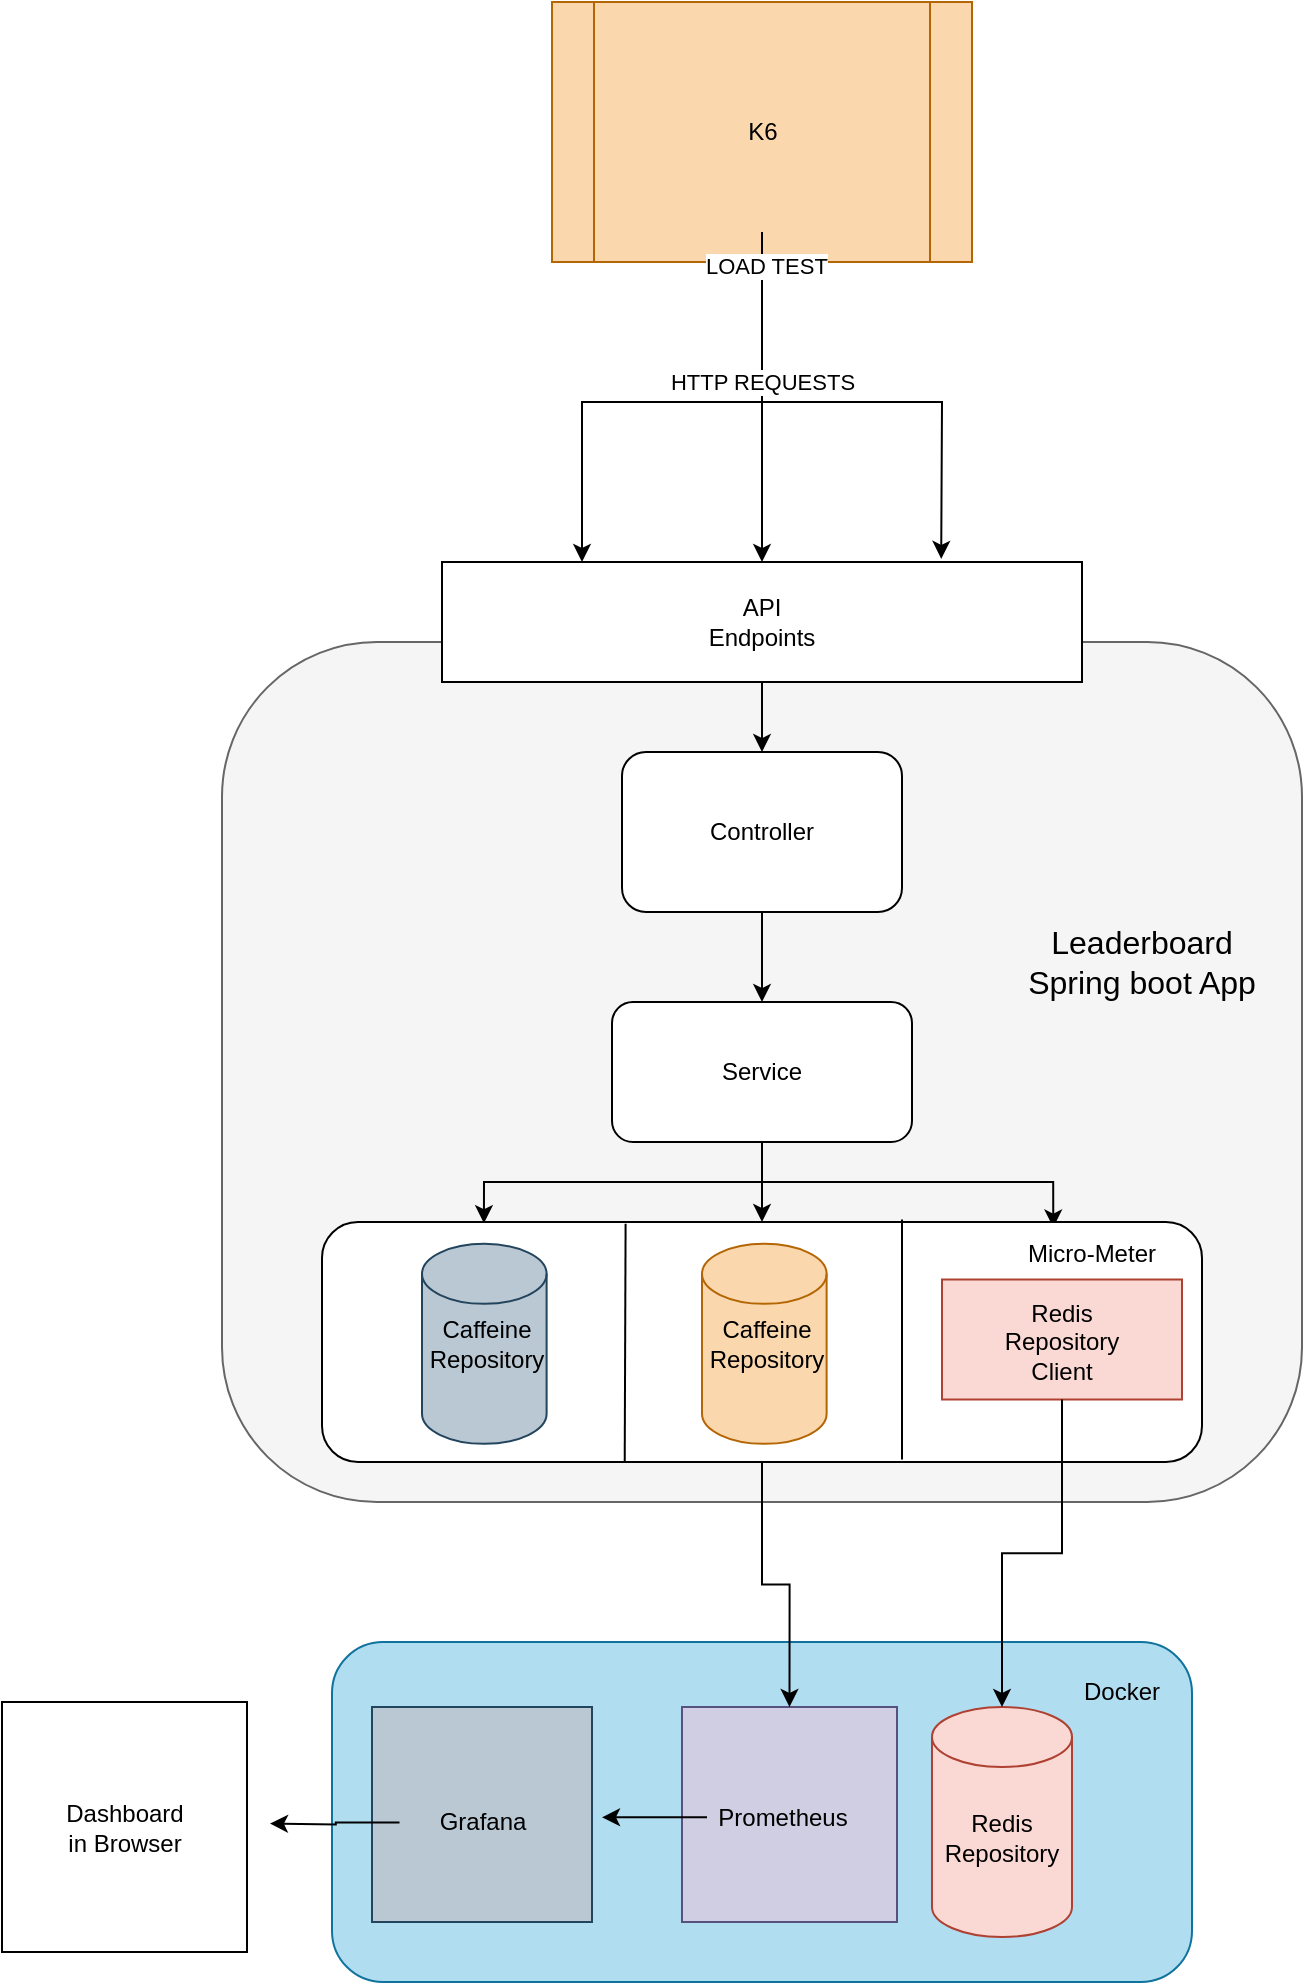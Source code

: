 <mxfile version="27.2.0">
  <diagram name="Sayfa -1" id="MS5gZfctHX_pVwG611Qf">
    <mxGraphModel dx="1226" dy="742" grid="1" gridSize="10" guides="1" tooltips="1" connect="1" arrows="1" fold="1" page="1" pageScale="1" pageWidth="827" pageHeight="1169" math="0" shadow="0">
      <root>
        <mxCell id="0" />
        <mxCell id="1" parent="0" />
        <mxCell id="LCMwUKCcIC5q0sRLXK8b-1" value="" style="rounded=1;whiteSpace=wrap;html=1;arcSize=18;fillColor=#f5f5f5;strokeColor=#666666;fontColor=#333333;" parent="1" vertex="1">
          <mxGeometry x="410" y="450" width="540" height="430" as="geometry" />
        </mxCell>
        <mxCell id="LCMwUKCcIC5q0sRLXK8b-2" value="&lt;font style=&quot;font-size: 16px;&quot;&gt;Leaderboard Spring boot App&lt;/font&gt;" style="text;html=1;align=center;verticalAlign=middle;whiteSpace=wrap;rounded=0;" parent="1" vertex="1">
          <mxGeometry x="800" y="560" width="140" height="100" as="geometry" />
        </mxCell>
        <mxCell id="LCMwUKCcIC5q0sRLXK8b-3" style="edgeStyle=orthogonalEdgeStyle;rounded=0;orthogonalLoop=1;jettySize=auto;html=1;" parent="1" source="LCMwUKCcIC5q0sRLXK8b-4" target="LCMwUKCcIC5q0sRLXK8b-7" edge="1">
          <mxGeometry relative="1" as="geometry" />
        </mxCell>
        <mxCell id="LCMwUKCcIC5q0sRLXK8b-4" value="" style="rounded=1;whiteSpace=wrap;html=1;" parent="1" vertex="1">
          <mxGeometry x="610" y="505" width="140" height="80" as="geometry" />
        </mxCell>
        <mxCell id="LCMwUKCcIC5q0sRLXK8b-5" value="Controller" style="text;html=1;align=center;verticalAlign=middle;whiteSpace=wrap;rounded=0;" parent="1" vertex="1">
          <mxGeometry x="650" y="530" width="60" height="30" as="geometry" />
        </mxCell>
        <mxCell id="LCMwUKCcIC5q0sRLXK8b-6" style="edgeStyle=orthogonalEdgeStyle;rounded=0;orthogonalLoop=1;jettySize=auto;html=1;entryX=0.5;entryY=0;entryDx=0;entryDy=0;" parent="1" source="LCMwUKCcIC5q0sRLXK8b-7" target="LCMwUKCcIC5q0sRLXK8b-33" edge="1">
          <mxGeometry relative="1" as="geometry" />
        </mxCell>
        <mxCell id="LCMwUKCcIC5q0sRLXK8b-7" value="Service" style="rounded=1;whiteSpace=wrap;html=1;" parent="1" vertex="1">
          <mxGeometry x="605" y="630" width="150" height="70" as="geometry" />
        </mxCell>
        <mxCell id="LCMwUKCcIC5q0sRLXK8b-8" style="edgeStyle=orthogonalEdgeStyle;rounded=0;orthogonalLoop=1;jettySize=auto;html=1;entryX=0.184;entryY=0.005;entryDx=0;entryDy=0;entryPerimeter=0;" parent="1" source="LCMwUKCcIC5q0sRLXK8b-7" target="LCMwUKCcIC5q0sRLXK8b-33" edge="1">
          <mxGeometry relative="1" as="geometry" />
        </mxCell>
        <mxCell id="LCMwUKCcIC5q0sRLXK8b-9" style="edgeStyle=orthogonalEdgeStyle;rounded=0;orthogonalLoop=1;jettySize=auto;html=1;entryX=0.831;entryY=0.023;entryDx=0;entryDy=0;entryPerimeter=0;" parent="1" source="LCMwUKCcIC5q0sRLXK8b-7" target="LCMwUKCcIC5q0sRLXK8b-33" edge="1">
          <mxGeometry relative="1" as="geometry" />
        </mxCell>
        <mxCell id="LCMwUKCcIC5q0sRLXK8b-10" value="" style="group" parent="1" vertex="1" connectable="0">
          <mxGeometry x="465" y="950" width="430" height="170" as="geometry" />
        </mxCell>
        <mxCell id="LCMwUKCcIC5q0sRLXK8b-11" value="" style="rounded=1;whiteSpace=wrap;html=1;fillColor=#b1ddf0;strokeColor=#10739e;" parent="LCMwUKCcIC5q0sRLXK8b-10" vertex="1">
          <mxGeometry width="430" height="170" as="geometry" />
        </mxCell>
        <mxCell id="LCMwUKCcIC5q0sRLXK8b-12" value="Docker" style="text;html=1;align=center;verticalAlign=middle;whiteSpace=wrap;rounded=0;" parent="LCMwUKCcIC5q0sRLXK8b-10" vertex="1">
          <mxGeometry x="360" width="70" height="50" as="geometry" />
        </mxCell>
        <mxCell id="LCMwUKCcIC5q0sRLXK8b-13" value="" style="group" parent="LCMwUKCcIC5q0sRLXK8b-10" vertex="1" connectable="0">
          <mxGeometry x="175" y="32.5" width="110" height="107.5" as="geometry" />
        </mxCell>
        <mxCell id="LCMwUKCcIC5q0sRLXK8b-14" value="" style="whiteSpace=wrap;html=1;aspect=fixed;fillColor=#d0cee2;strokeColor=#56517e;" parent="LCMwUKCcIC5q0sRLXK8b-13" vertex="1">
          <mxGeometry width="107.5" height="107.5" as="geometry" />
        </mxCell>
        <mxCell id="LCMwUKCcIC5q0sRLXK8b-15" style="edgeStyle=orthogonalEdgeStyle;rounded=0;orthogonalLoop=1;jettySize=auto;html=1;" parent="LCMwUKCcIC5q0sRLXK8b-13" source="LCMwUKCcIC5q0sRLXK8b-16" edge="1">
          <mxGeometry relative="1" as="geometry">
            <mxPoint x="-40" y="55.155" as="targetPoint" />
          </mxGeometry>
        </mxCell>
        <mxCell id="LCMwUKCcIC5q0sRLXK8b-16" value="Prometheus" style="text;html=1;align=center;verticalAlign=middle;whiteSpace=wrap;rounded=0;fillColor=#d0cee2;strokeColor=none;" parent="LCMwUKCcIC5q0sRLXK8b-13" vertex="1">
          <mxGeometry x="12.5" y="35.915" width="75" height="38.48" as="geometry" />
        </mxCell>
        <mxCell id="LCMwUKCcIC5q0sRLXK8b-17" value="" style="group;fillColor=#bac8d3;strokeColor=#23445d;" parent="LCMwUKCcIC5q0sRLXK8b-10" vertex="1" connectable="0">
          <mxGeometry x="20" y="32.5" width="110" height="107.5" as="geometry" />
        </mxCell>
        <mxCell id="LCMwUKCcIC5q0sRLXK8b-18" value="Grafana" style="text;html=1;align=center;verticalAlign=middle;whiteSpace=wrap;rounded=0;" parent="LCMwUKCcIC5q0sRLXK8b-17" vertex="1">
          <mxGeometry x="13.75" y="37.625" width="82.5" height="40.312" as="geometry" />
        </mxCell>
        <mxCell id="LCMwUKCcIC5q0sRLXK8b-19" value="" style="group;movable=1;resizable=1;rotatable=1;deletable=1;editable=1;locked=0;connectable=1;" parent="LCMwUKCcIC5q0sRLXK8b-10" vertex="1" connectable="0">
          <mxGeometry x="300" y="32.5" width="70" height="115" as="geometry" />
        </mxCell>
        <mxCell id="LCMwUKCcIC5q0sRLXK8b-20" value="" style="shape=cylinder3;whiteSpace=wrap;html=1;boundedLbl=1;backgroundOutline=1;size=15;fillColor=#fad9d5;strokeColor=#ae4132;movable=0;resizable=0;rotatable=0;deletable=0;editable=0;locked=1;connectable=0;" parent="LCMwUKCcIC5q0sRLXK8b-19" vertex="1">
          <mxGeometry width="70" height="115" as="geometry" />
        </mxCell>
        <mxCell id="LCMwUKCcIC5q0sRLXK8b-21" value="Redis&lt;div&gt;Repository&lt;/div&gt;" style="text;html=1;align=center;verticalAlign=middle;whiteSpace=wrap;rounded=0;movable=0;resizable=0;rotatable=0;deletable=0;editable=0;locked=1;connectable=0;" parent="LCMwUKCcIC5q0sRLXK8b-19" vertex="1">
          <mxGeometry x="5" y="50" width="60" height="30" as="geometry" />
        </mxCell>
        <mxCell id="LCMwUKCcIC5q0sRLXK8b-22" style="edgeStyle=orthogonalEdgeStyle;rounded=0;orthogonalLoop=1;jettySize=auto;html=1;entryX=0.5;entryY=0;entryDx=0;entryDy=0;" parent="1" source="LCMwUKCcIC5q0sRLXK8b-23" target="LCMwUKCcIC5q0sRLXK8b-4" edge="1">
          <mxGeometry relative="1" as="geometry" />
        </mxCell>
        <mxCell id="LCMwUKCcIC5q0sRLXK8b-23" value="" style="rounded=0;whiteSpace=wrap;html=1;" parent="1" vertex="1">
          <mxGeometry x="520" y="410" width="320" height="60" as="geometry" />
        </mxCell>
        <mxCell id="LCMwUKCcIC5q0sRLXK8b-24" value="API Endpoints" style="text;html=1;align=center;verticalAlign=middle;whiteSpace=wrap;rounded=0;" parent="1" vertex="1">
          <mxGeometry x="650" y="425" width="60" height="30" as="geometry" />
        </mxCell>
        <mxCell id="LCMwUKCcIC5q0sRLXK8b-25" value="" style="group" parent="1" vertex="1" connectable="0">
          <mxGeometry x="575" y="130" width="210" height="130" as="geometry" />
        </mxCell>
        <mxCell id="LCMwUKCcIC5q0sRLXK8b-26" value="" style="shape=process;whiteSpace=wrap;html=1;backgroundOutline=1;fillColor=#fad7ac;strokeColor=#b46504;" parent="LCMwUKCcIC5q0sRLXK8b-25" vertex="1">
          <mxGeometry width="210" height="130" as="geometry" />
        </mxCell>
        <mxCell id="LCMwUKCcIC5q0sRLXK8b-27" value="K6" style="text;html=1;align=center;verticalAlign=middle;whiteSpace=wrap;rounded=0;" parent="LCMwUKCcIC5q0sRLXK8b-25" vertex="1">
          <mxGeometry x="52.5" y="32.5" width="105" height="65" as="geometry" />
        </mxCell>
        <mxCell id="LCMwUKCcIC5q0sRLXK8b-28" value="" style="endArrow=classic;html=1;rounded=0;exitX=0.5;exitY=1;exitDx=0;exitDy=0;entryX=0.5;entryY=0;entryDx=0;entryDy=0;" parent="1" source="LCMwUKCcIC5q0sRLXK8b-26" target="LCMwUKCcIC5q0sRLXK8b-23" edge="1">
          <mxGeometry relative="1" as="geometry">
            <mxPoint x="1010" y="260" as="sourcePoint" />
            <mxPoint x="690" y="320" as="targetPoint" />
            <Array as="points">
              <mxPoint x="680" y="245" />
              <mxPoint x="680" y="330" />
            </Array>
          </mxGeometry>
        </mxCell>
        <mxCell id="LCMwUKCcIC5q0sRLXK8b-29" value="HTTP REQUESTS" style="edgeLabel;resizable=0;html=1;;align=center;verticalAlign=middle;" parent="LCMwUKCcIC5q0sRLXK8b-28" connectable="0" vertex="1">
          <mxGeometry relative="1" as="geometry" />
        </mxCell>
        <mxCell id="LCMwUKCcIC5q0sRLXK8b-30" value="LOAD TEST" style="edgeLabel;resizable=0;html=1;;align=left;verticalAlign=bottom;" parent="LCMwUKCcIC5q0sRLXK8b-28" connectable="0" vertex="1">
          <mxGeometry x="-1" relative="1" as="geometry">
            <mxPoint x="-30" y="10" as="offset" />
          </mxGeometry>
        </mxCell>
        <mxCell id="LCMwUKCcIC5q0sRLXK8b-31" value="" style="group" parent="1" vertex="1" connectable="0">
          <mxGeometry x="460" y="740" width="440" height="120" as="geometry" />
        </mxCell>
        <mxCell id="LCMwUKCcIC5q0sRLXK8b-32" value="" style="group" parent="LCMwUKCcIC5q0sRLXK8b-31" vertex="1" connectable="0">
          <mxGeometry y="-1.25" width="440" height="121.25" as="geometry" />
        </mxCell>
        <mxCell id="LCMwUKCcIC5q0sRLXK8b-33" value="" style="rounded=1;whiteSpace=wrap;html=1;movable=1;resizable=1;rotatable=1;deletable=1;editable=1;locked=0;connectable=1;" parent="LCMwUKCcIC5q0sRLXK8b-32" vertex="1">
          <mxGeometry y="1.25" width="440" height="120" as="geometry" />
        </mxCell>
        <mxCell id="LCMwUKCcIC5q0sRLXK8b-34" value="" style="rounded=0;whiteSpace=wrap;html=1;fillColor=#fad9d5;strokeColor=#ae4132;movable=1;resizable=1;rotatable=1;deletable=1;editable=1;locked=0;connectable=1;" parent="LCMwUKCcIC5q0sRLXK8b-32" vertex="1">
          <mxGeometry x="310" y="30" width="120" height="60" as="geometry" />
        </mxCell>
        <mxCell id="LCMwUKCcIC5q0sRLXK8b-35" value="Redis&lt;br&gt;Repository Client" style="text;html=1;align=center;verticalAlign=middle;whiteSpace=wrap;rounded=0;movable=1;resizable=1;rotatable=1;deletable=1;editable=1;locked=0;connectable=1;" parent="LCMwUKCcIC5q0sRLXK8b-32" vertex="1">
          <mxGeometry x="340" y="46.25" width="60" height="30" as="geometry" />
        </mxCell>
        <mxCell id="LCMwUKCcIC5q0sRLXK8b-36" value="Micro-Meter" style="text;html=1;align=center;verticalAlign=middle;whiteSpace=wrap;rounded=0;" parent="LCMwUKCcIC5q0sRLXK8b-32" vertex="1">
          <mxGeometry x="350" y="6.247" width="70" height="22.941" as="geometry" />
        </mxCell>
        <mxCell id="LCMwUKCcIC5q0sRLXK8b-37" value="" style="endArrow=none;html=1;rounded=0;exitX=0.344;exitY=1;exitDx=0;exitDy=0;exitPerimeter=0;entryX=0.345;entryY=0.007;entryDx=0;entryDy=0;entryPerimeter=0;" parent="LCMwUKCcIC5q0sRLXK8b-32" source="LCMwUKCcIC5q0sRLXK8b-33" target="LCMwUKCcIC5q0sRLXK8b-33" edge="1">
          <mxGeometry width="50" height="50" relative="1" as="geometry">
            <mxPoint x="250" y="46.25" as="sourcePoint" />
            <mxPoint x="150" y="6.25" as="targetPoint" />
          </mxGeometry>
        </mxCell>
        <mxCell id="LCMwUKCcIC5q0sRLXK8b-38" value="" style="group;movable=1;resizable=1;rotatable=1;deletable=1;editable=1;locked=0;connectable=1;fillStyle=hatch;fillColor=none;rounded=0;" parent="LCMwUKCcIC5q0sRLXK8b-32" vertex="1" connectable="0">
          <mxGeometry x="190" y="10" width="60" height="100" as="geometry" />
        </mxCell>
        <mxCell id="LCMwUKCcIC5q0sRLXK8b-39" value="" style="shape=cylinder3;whiteSpace=wrap;html=1;boundedLbl=1;backgroundOutline=1;size=15;fillColor=#fad7ac;strokeColor=#b46504;movable=1;resizable=1;rotatable=1;deletable=1;editable=1;locked=0;connectable=1;" parent="LCMwUKCcIC5q0sRLXK8b-38" vertex="1">
          <mxGeometry y="2.174" width="62.308" height="100" as="geometry" />
        </mxCell>
        <mxCell id="LCMwUKCcIC5q0sRLXK8b-40" value="Caffeine&lt;br&gt;&lt;div&gt;Repository&lt;/div&gt;" style="text;html=1;align=center;verticalAlign=middle;whiteSpace=wrap;rounded=0;movable=1;resizable=1;rotatable=1;deletable=1;editable=1;locked=0;connectable=1;" parent="LCMwUKCcIC5q0sRLXK8b-38" vertex="1">
          <mxGeometry x="4.615" y="39.13" width="55.385" height="26.087" as="geometry" />
        </mxCell>
        <mxCell id="LCMwUKCcIC5q0sRLXK8b-41" value="" style="group;movable=1;resizable=1;rotatable=1;deletable=1;editable=1;locked=0;connectable=1;fillStyle=hatch;fillColor=none;rounded=0;" parent="LCMwUKCcIC5q0sRLXK8b-32" vertex="1" connectable="0">
          <mxGeometry x="50" y="10" width="60" height="100" as="geometry" />
        </mxCell>
        <mxCell id="LCMwUKCcIC5q0sRLXK8b-42" value="" style="shape=cylinder3;whiteSpace=wrap;html=1;boundedLbl=1;backgroundOutline=1;size=15;fillColor=#bac8d3;strokeColor=#23445d;movable=1;resizable=1;rotatable=1;deletable=1;editable=1;locked=0;connectable=1;" parent="LCMwUKCcIC5q0sRLXK8b-41" vertex="1">
          <mxGeometry y="2.174" width="62.308" height="100" as="geometry" />
        </mxCell>
        <mxCell id="LCMwUKCcIC5q0sRLXK8b-43" value="Caffeine&lt;br&gt;&lt;div&gt;Repository&lt;/div&gt;" style="text;html=1;align=center;verticalAlign=middle;whiteSpace=wrap;rounded=0;movable=1;resizable=1;rotatable=1;deletable=1;editable=1;locked=0;connectable=1;" parent="LCMwUKCcIC5q0sRLXK8b-41" vertex="1">
          <mxGeometry x="4.615" y="39.13" width="55.385" height="26.087" as="geometry" />
        </mxCell>
        <mxCell id="LCMwUKCcIC5q0sRLXK8b-44" value="" style="endArrow=none;html=1;rounded=0;entryX=0.345;entryY=0.023;entryDx=0;entryDy=0;entryPerimeter=0;" parent="LCMwUKCcIC5q0sRLXK8b-32" edge="1">
          <mxGeometry width="50" height="50" relative="1" as="geometry">
            <mxPoint x="290" y="120" as="sourcePoint" />
            <mxPoint x="290" as="targetPoint" />
          </mxGeometry>
        </mxCell>
        <mxCell id="LCMwUKCcIC5q0sRLXK8b-45" style="edgeStyle=orthogonalEdgeStyle;rounded=0;orthogonalLoop=1;jettySize=auto;html=1;entryX=0.5;entryY=0;entryDx=0;entryDy=0;" parent="1" source="LCMwUKCcIC5q0sRLXK8b-34" target="LCMwUKCcIC5q0sRLXK8b-19" edge="1">
          <mxGeometry relative="1" as="geometry" />
        </mxCell>
        <mxCell id="LCMwUKCcIC5q0sRLXK8b-46" value="" style="endArrow=classic;html=1;rounded=0;entryX=0.78;entryY=-0.026;entryDx=0;entryDy=0;entryPerimeter=0;" parent="1" target="LCMwUKCcIC5q0sRLXK8b-23" edge="1">
          <mxGeometry width="50" height="50" relative="1" as="geometry">
            <mxPoint x="680" y="330" as="sourcePoint" />
            <mxPoint x="700" y="390" as="targetPoint" />
            <Array as="points">
              <mxPoint x="770" y="330" />
            </Array>
          </mxGeometry>
        </mxCell>
        <mxCell id="LCMwUKCcIC5q0sRLXK8b-47" value="" style="endArrow=classic;html=1;rounded=0;entryX=0.78;entryY=-0.026;entryDx=0;entryDy=0;entryPerimeter=0;" parent="1" edge="1">
          <mxGeometry width="50" height="50" relative="1" as="geometry">
            <mxPoint x="680" y="330" as="sourcePoint" />
            <mxPoint x="590" y="410" as="targetPoint" />
            <Array as="points">
              <mxPoint x="590" y="330" />
            </Array>
          </mxGeometry>
        </mxCell>
        <mxCell id="LCMwUKCcIC5q0sRLXK8b-48" style="edgeStyle=orthogonalEdgeStyle;rounded=0;orthogonalLoop=1;jettySize=auto;html=1;entryX=0.5;entryY=0;entryDx=0;entryDy=0;" parent="1" source="LCMwUKCcIC5q0sRLXK8b-33" target="LCMwUKCcIC5q0sRLXK8b-14" edge="1">
          <mxGeometry relative="1" as="geometry" />
        </mxCell>
        <mxCell id="LCMwUKCcIC5q0sRLXK8b-49" style="edgeStyle=orthogonalEdgeStyle;rounded=0;orthogonalLoop=1;jettySize=auto;html=1;entryX=1.021;entryY=0.524;entryDx=0;entryDy=0;entryPerimeter=0;" parent="1" source="LCMwUKCcIC5q0sRLXK8b-18" edge="1">
          <mxGeometry relative="1" as="geometry">
            <mxPoint x="433.99" y="1040.76" as="targetPoint" />
          </mxGeometry>
        </mxCell>
        <mxCell id="LCMwUKCcIC5q0sRLXK8b-50" value="Dashboard &lt;br&gt;in Browser" style="rounded=0;whiteSpace=wrap;html=1;" parent="1" vertex="1">
          <mxGeometry x="300" y="980" width="122.5" height="125" as="geometry" />
        </mxCell>
      </root>
    </mxGraphModel>
  </diagram>
</mxfile>
